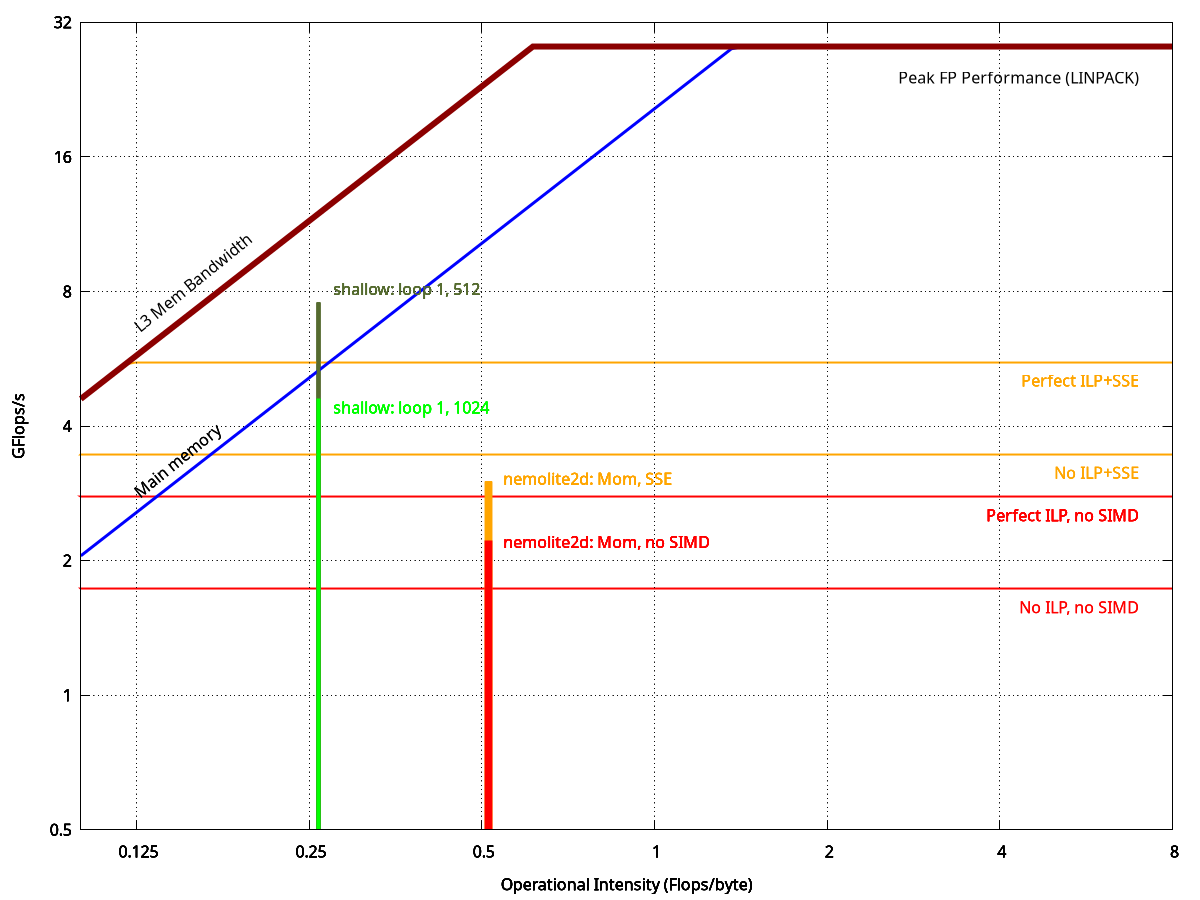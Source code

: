 # initial config
set term postscript eps enhanced color
set output 'roofline.eps'
#set term pngcairo dashed
#set output 'roofline.png'

set nokey
set grid layerdefault   linetype 0 linewidth 1.000,  linetype 0 linewidth 1.000

set xlabel "Operational Intensity (Flops/byte)"
set ylabel "GFlops/s"

# sets log base 2 scale for both axes
set logscale x 2
set logscale y 2

# label offsets
L_MEM_X=0.125
L_MEM_ANG=39

# range of each axis
MAX_X=8
MIN_Y=0.5
MAX_Y=32
set xrange [0.1:MAX_X]
set yrange [MIN_Y:MAX_Y]

# Kernel constants
# First loop nest of shallow has AI = 0.3 FLOP/byte
# Counting bytes from cache lines (i.e. 64 bytes per reference instead
# of just 8 bytes for a d.p. word) it is:
SHALLOW_LOOP1_AI = 0.26
# u-momentum kernel of nemolite2d has AI = 0.44 FLOP/byte
# Counting bytes from cache lines it is:
#NEMOLITE_MOM_AI = 0.38
# Using measured FLOP count it is:
NEMOLITE_MOM_AI = 0.514

# CPU CONSTANTS
# For single core of Xeon E5-1620 v2 (my desktop), as measured with 
# the Intel MKL version of linpack. This is therefore using
# 256-bit AVX instructions (SIMD)
PEAK_GFLOPS=28.32
NUM_CORES=1

# Upper and lower bounds on performance of u-momentum kernel as
# obtained by analysing the DAG.
C_UMOM_PERFECT_ILP = 2.78
C_UMOM_NO_ILP = 1.73

# MEM CONSTANTS
# For single core of Xeon E5-1620 v2 (desktop) as measured with 
# the 'DAXPY' result of STREAM2. Units are GB/s.
PEAK_MEM_BW=20.5
PEAK_L3_BW=46.0
PEAK_L2_BW=61.0
PEAK_L1_BW=160.0


NUM_CHANNELS=2
# first ceiling, without multiple memory channels
C_NO_MULTI_CHANNEL	= NUM_CHANNELS

# FUNCTIONS
mem_roof(x,peak)= x * peak
cpu_roof	= PEAK_GFLOPS
min(x, y)	= (x < y) ? x : y
max(x, y)       = (x > y) ? x : y

PEAK_BW = max(PEAK_MEM_BW,PEAK_L3_BW)

cpu_ceiling(x, y)	= min(mem_roof(x,PEAK_BW), y)
mem_ceiling(x)		= min(x, PEAK_GFLOPS)
roofline(x, y)		= cpu_ceiling(x, y)


# LINE STYLES
LINE_ROOF=1
LINE_CEIL=2
LINE_LOOP1_512=3
LINE_LOOP1_1024=4
LINE_MOM_256=5
LINE_MOM_256_SSE=6
LINE_UMOM_CEIL=8
LINE_UMOM_SSE_CEIL=9

# Width of the vertical 'bars' at x=1
BAR_WIDTH = 14

set style line LINE_ROOF	lt 1 lw 6 lc rgb "#8B0000"
set style line LINE_CEIL	lt 1 lw 3 lc rgb "blue"
set style line LINE_UMOM_CEIL	lt 2 lw 2 lc rgb "red"
set style line LINE_UMOM_SSE_CEIL lt 2 lw 2 lc rgb "orange"

set style line LINE_LOOP1_512     lt 1 lc rgb "dark-olivegreen"
set style line LINE_LOOP1_1024    lt 1 lc rgb "green"
set style line LINE_MOM_256       lt 1 lc rgb "red"
set style line LINE_MOM_256_SSE   lt 1 lc rgb "orange"

# PLOTS
set multiplot

# Bars for measured individual kernel performance

# From Shallow with the Intel compiler

# Loop1 of shallow with 512^2 achieves 7.55 GFLOPS
set label 12 "shallow: loop 1, 512" at (SHALLOW_LOOP1_AI*1.06),8.1 front textcolor ls LINE_LOOP1_512
set arrow from SHALLOW_LOOP1_AI,MIN_Y to SHALLOW_LOOP1_AI,7.55 nohead ls LINE_LOOP1_512 lw BAR_WIDTH*SHALLOW_LOOP1_AI

set label 13 "shallow: loop 1, 1024" at (SHALLOW_LOOP1_AI*1.06), 4.4 front textcolor ls LINE_LOOP1_1024
# Loop1 of shallow with 1024^2 achieves 4.61 GFLOPS
set arrow from SHALLOW_LOOP1_AI,MIN_Y to SHALLOW_LOOP1_AI,4.61 nohead ls LINE_LOOP1_1024 lw BAR_WIDTH*SHALLOW_LOOP1_AI

# From Nemolite2D with Intel compiler (as that's the fastest)

# 256 domain should fit within L3 cache
set label 14 "nemolite2d: Mom, SSE" at (NEMOLITE_MOM_AI*1.06),3.05 front textcolor ls LINE_MOM_256_SSE
set arrow from NEMOLITE_MOM_AI,MIN_Y to NEMOLITE_MOM_AI,3.01 nohead ls LINE_MOM_256_SSE lw BAR_WIDTH*NEMOLITE_MOM_AI

# 256 domain without SIMD
set label 24 "nemolite2d: Mom, no SIMD" at (NEMOLITE_MOM_AI*1.06),2.2 front textcolor ls LINE_MOM_256
set arrow from NEMOLITE_MOM_AI,MIN_Y to NEMOLITE_MOM_AI,2.216 nohead ls LINE_MOM_256 lw BAR_WIDTH*NEMOLITE_MOM_AI


# CPU CEILINGS

# ILP and SIMD

# u-momentum upper bound (perfect ILP)
set label 20 "Perfect ILP, no SIMD" at (MAX_X-1),(C_UMOM_PERFECT_ILP/1.1) right textcolor ls LINE_UMOM_CEIL
plot cpu_ceiling(x, C_UMOM_PERFECT_ILP) ls LINE_UMOM_CEIL

# u-momentum lower bound (No ILP)
set label 21 "No ILP, no SIMD" at (MAX_X-1),(C_UMOM_NO_ILP/1.1) right textcolor ls LINE_UMOM_CEIL
plot cpu_ceiling(x, C_UMOM_NO_ILP) ls LINE_UMOM_CEIL

# u-momentum upper bound (perfect ILP) + perfect SSE
set label 22 "Perfect ILP+SSE" at (MAX_X-1),(2.0*C_UMOM_PERFECT_ILP/1.1) right textcolor ls LINE_UMOM_SSE_CEIL
plot cpu_ceiling(x, 2.0*C_UMOM_PERFECT_ILP) ls LINE_UMOM_SSE_CEIL

# u-momentum lower bound (No ILP) + perfect SSE
set label 21 "No ILP+SSE" at (MAX_X-1),(2.0*C_UMOM_NO_ILP/1.1) right textcolor ls LINE_UMOM_SSE_CEIL
plot cpu_ceiling(x, 2.0*C_UMOM_NO_ILP) ls LINE_UMOM_SSE_CEIL

# MEM CEILINGS

set label 8 "Main memory" at (L_MEM_X),(mem_roof(L_MEM_X,PEAK_MEM_BW)*1.1) rotate by L_MEM_ANG
plot mem_ceiling(mem_roof(x,PEAK_MEM_BW)) ls LINE_CEIL

# ROOFLINE
set label 1 "Peak FP Performance (LINPACK)" at (MAX_X-1),(PEAK_GFLOPS*0.85) right
set label 2 "L3 Mem Bandwidth" at L_MEM_X,mem_roof(L_MEM_X,PEAK_BW)*1.15 rotate by L_MEM_ANG
plot roofline(x, cpu_roof) ls LINE_ROOF

unset multiplot
